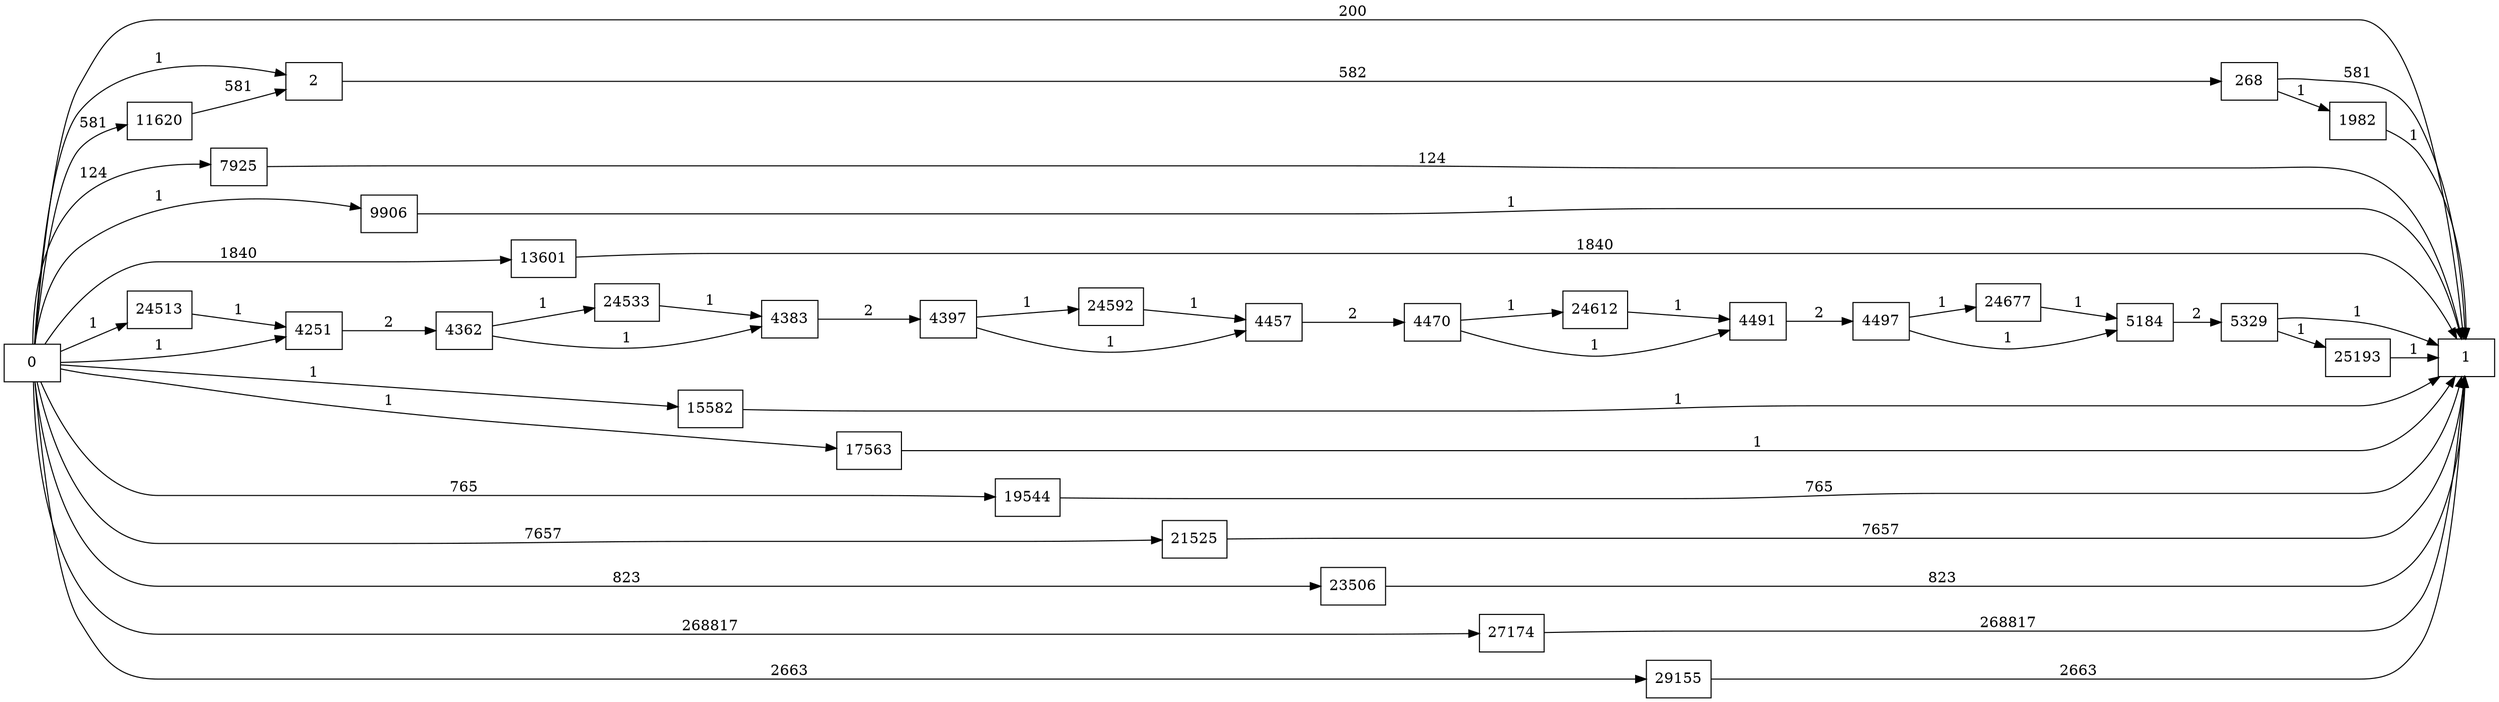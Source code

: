 digraph {
	graph [rankdir=LR]
	node [shape=rectangle]
	2 -> 268 [label=582]
	268 -> 1 [label=581]
	268 -> 1982 [label=1]
	1982 -> 1 [label=1]
	4251 -> 4362 [label=2]
	4362 -> 4383 [label=1]
	4362 -> 24533 [label=1]
	4383 -> 4397 [label=2]
	4397 -> 4457 [label=1]
	4397 -> 24592 [label=1]
	4457 -> 4470 [label=2]
	4470 -> 4491 [label=1]
	4470 -> 24612 [label=1]
	4491 -> 4497 [label=2]
	4497 -> 5184 [label=1]
	4497 -> 24677 [label=1]
	5184 -> 5329 [label=2]
	5329 -> 1 [label=1]
	5329 -> 25193 [label=1]
	7925 -> 1 [label=124]
	9906 -> 1 [label=1]
	11620 -> 2 [label=581]
	13601 -> 1 [label=1840]
	15582 -> 1 [label=1]
	17563 -> 1 [label=1]
	19544 -> 1 [label=765]
	21525 -> 1 [label=7657]
	23506 -> 1 [label=823]
	24513 -> 4251 [label=1]
	24533 -> 4383 [label=1]
	24592 -> 4457 [label=1]
	24612 -> 4491 [label=1]
	24677 -> 5184 [label=1]
	25193 -> 1 [label=1]
	27174 -> 1 [label=268817]
	29155 -> 1 [label=2663]
	0 -> 2 [label=1]
	0 -> 1 [label=200]
	0 -> 4251 [label=1]
	0 -> 7925 [label=124]
	0 -> 9906 [label=1]
	0 -> 11620 [label=581]
	0 -> 13601 [label=1840]
	0 -> 15582 [label=1]
	0 -> 17563 [label=1]
	0 -> 19544 [label=765]
	0 -> 21525 [label=7657]
	0 -> 23506 [label=823]
	0 -> 24513 [label=1]
	0 -> 27174 [label=268817]
	0 -> 29155 [label=2663]
}
